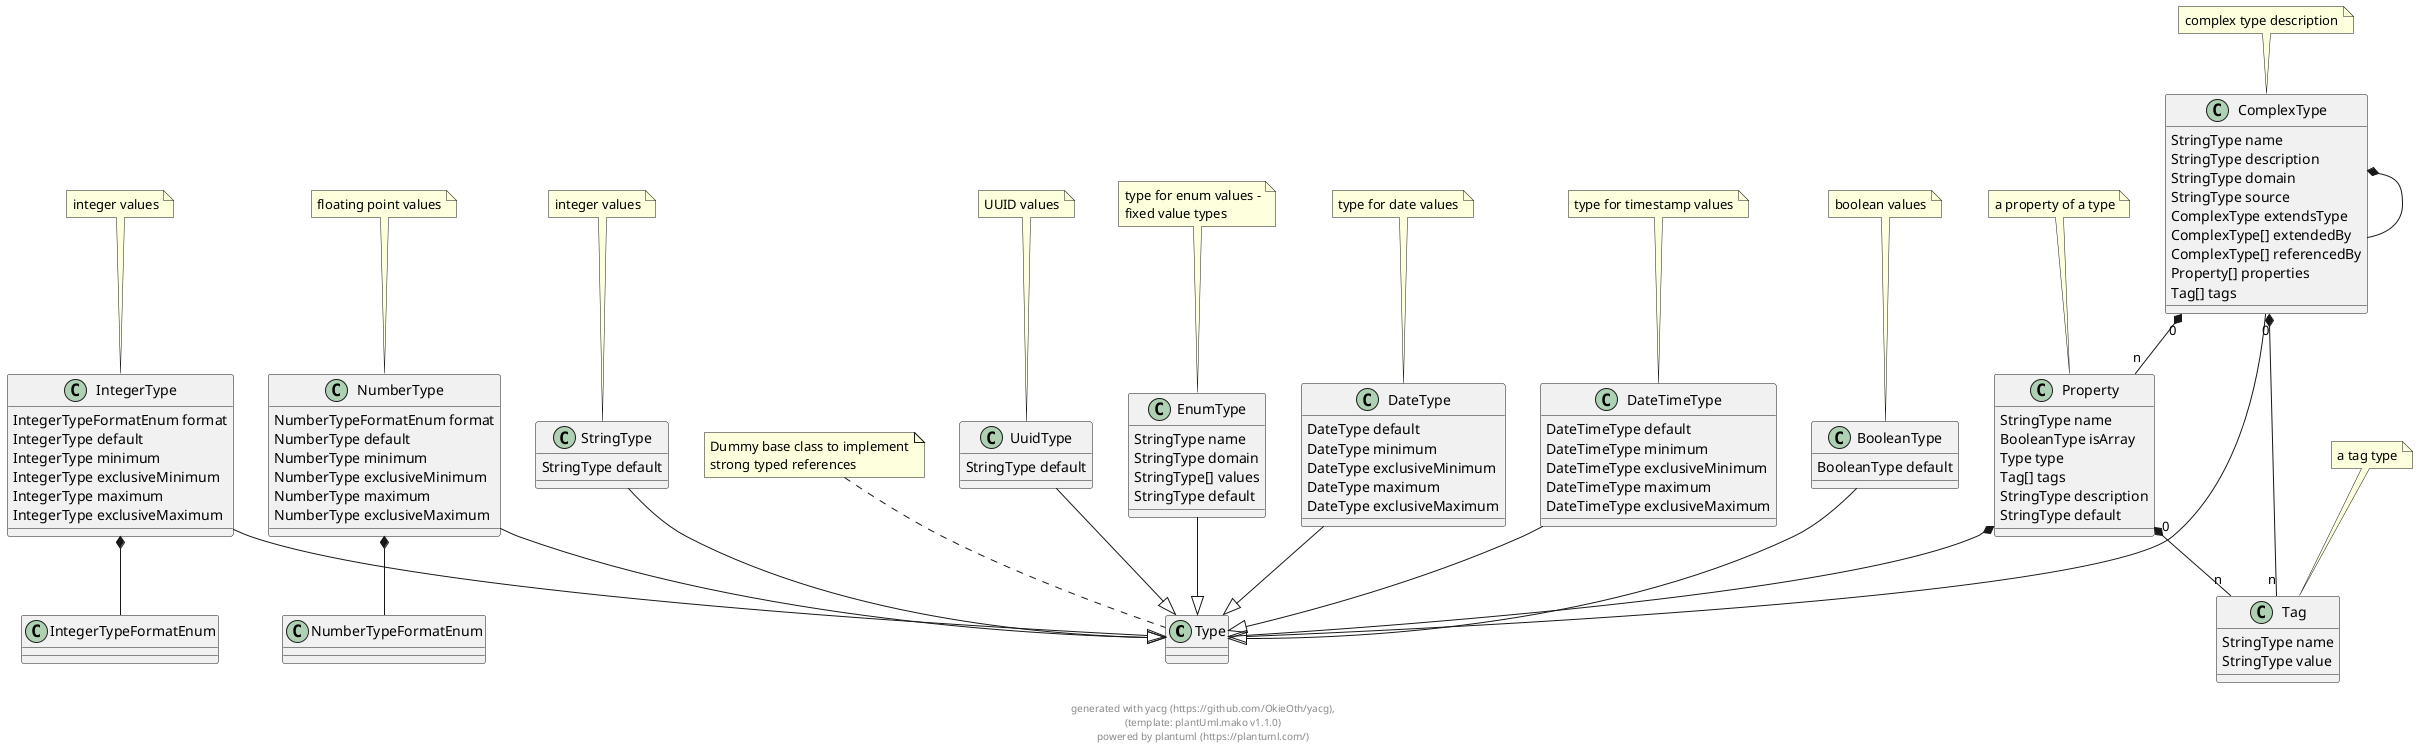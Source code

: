 
@startuml

class Type {
}
 
note top: Dummy base class to implement\nstrong typed references

class IntegerType {
    IntegerTypeFormatEnum format 
    IntegerType default 
    IntegerType minimum 
    IntegerType exclusiveMinimum 
    IntegerType maximum 
    IntegerType exclusiveMaximum 
}
 
note top: integer values

IntegerType --|> Type
class IntegerTypeFormatEnum {
}
 

class NumberType {
    NumberTypeFormatEnum format 
    NumberType default 
    NumberType minimum 
    NumberType exclusiveMinimum 
    NumberType maximum 
    NumberType exclusiveMaximum 
}
 
note top: floating point values

NumberType --|> Type
class NumberTypeFormatEnum {
}
 

class BooleanType {
    BooleanType default 
}
 
note top: boolean values

BooleanType --|> Type
class StringType {
    StringType default 
}
 
note top: integer values

StringType --|> Type
class UuidType {
    StringType default 
}
 
note top: UUID values

UuidType --|> Type
class EnumType {
    StringType name 
    StringType domain 
    StringType[] values 
    StringType default 
}
 
note top: type for enum values -\nfixed value types

EnumType --|> Type
class DateType {
    DateType default 
    DateType minimum 
    DateType exclusiveMinimum 
    DateType maximum 
    DateType exclusiveMaximum 
}
 
note top: type for date values

DateType --|> Type
class DateTimeType {
    DateTimeType default 
    DateTimeType minimum 
    DateTimeType exclusiveMinimum 
    DateTimeType maximum 
    DateTimeType exclusiveMaximum 
}
 
note top: type for timestamp values

DateTimeType --|> Type
class ComplexType {
    StringType name 
    StringType description 
    StringType domain 
    StringType source 
    ComplexType extendsType 
    ComplexType[] extendedBy 
    ComplexType[] referencedBy 
    Property[] properties 
    Tag[] tags 
}
 
note top: complex type description

ComplexType --|> Type
class Property {
    StringType name 
    BooleanType isArray 
    Type type 
    Tag[] tags 
    StringType description 
    StringType default 
}
 
note top: a property of a type

class Tag {
    StringType name 
    StringType value 
}
 
note top: a tag type


    
    
IntegerType  *--  IntegerTypeFormatEnum        
            
    
    
NumberType  *--  NumberTypeFormatEnum        
            
    
    
    
    
    
    
    
    
ComplexType  *--  ComplexType        
            
ComplexType "0" *-- "n" Property        
            
ComplexType "0" *-- "n" Tag        
            
    
Property  *--  Type        
            
Property "0" *-- "n" Tag        
            
    

footer \ngenerated with yacg (https://github.com/OkieOth/yacg),\n(template: plantUml.mako v1.1.0)\npowered by plantuml (https://plantuml.com/)
@enduml